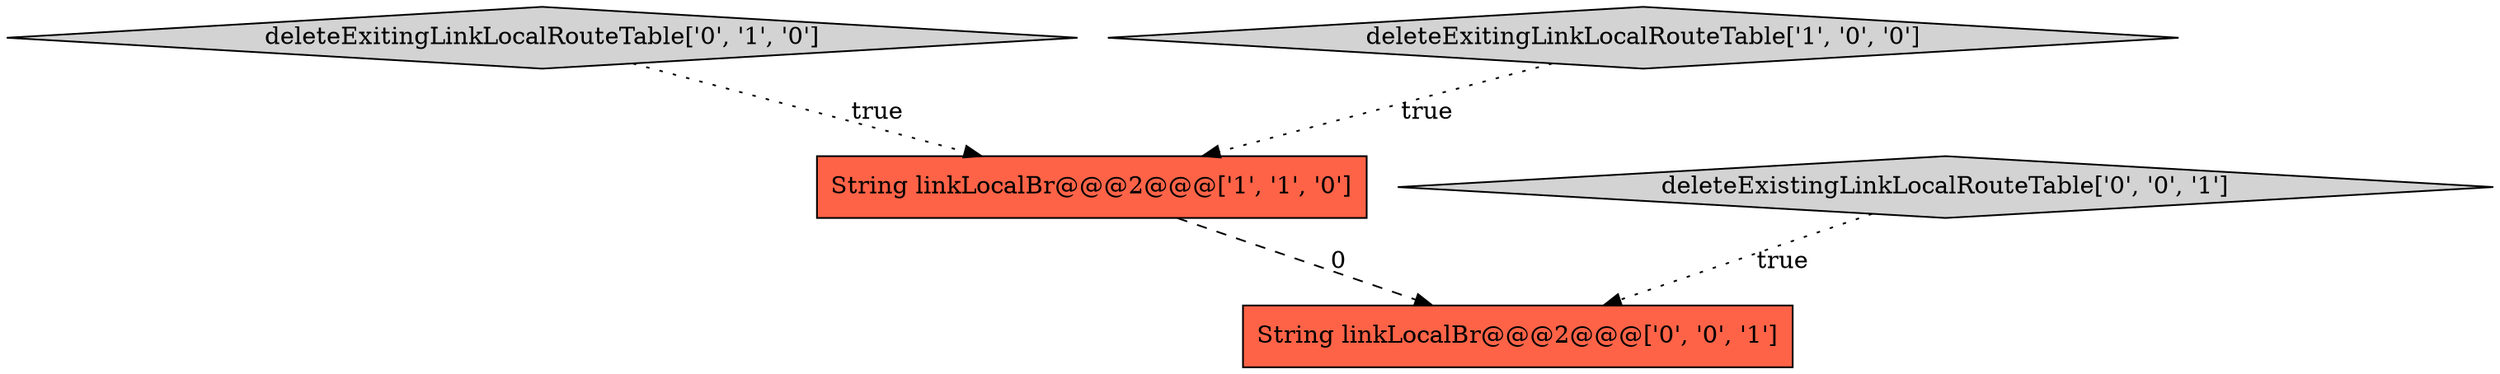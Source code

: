 digraph {
2 [style = filled, label = "deleteExitingLinkLocalRouteTable['0', '1', '0']", fillcolor = lightgray, shape = diamond image = "AAA0AAABBB2BBB"];
3 [style = filled, label = "String linkLocalBr@@@2@@@['0', '0', '1']", fillcolor = tomato, shape = box image = "AAA0AAABBB3BBB"];
1 [style = filled, label = "deleteExitingLinkLocalRouteTable['1', '0', '0']", fillcolor = lightgray, shape = diamond image = "AAA0AAABBB1BBB"];
0 [style = filled, label = "String linkLocalBr@@@2@@@['1', '1', '0']", fillcolor = tomato, shape = box image = "AAA0AAABBB1BBB"];
4 [style = filled, label = "deleteExistingLinkLocalRouteTable['0', '0', '1']", fillcolor = lightgray, shape = diamond image = "AAA0AAABBB3BBB"];
0->3 [style = dashed, label="0"];
2->0 [style = dotted, label="true"];
4->3 [style = dotted, label="true"];
1->0 [style = dotted, label="true"];
}
